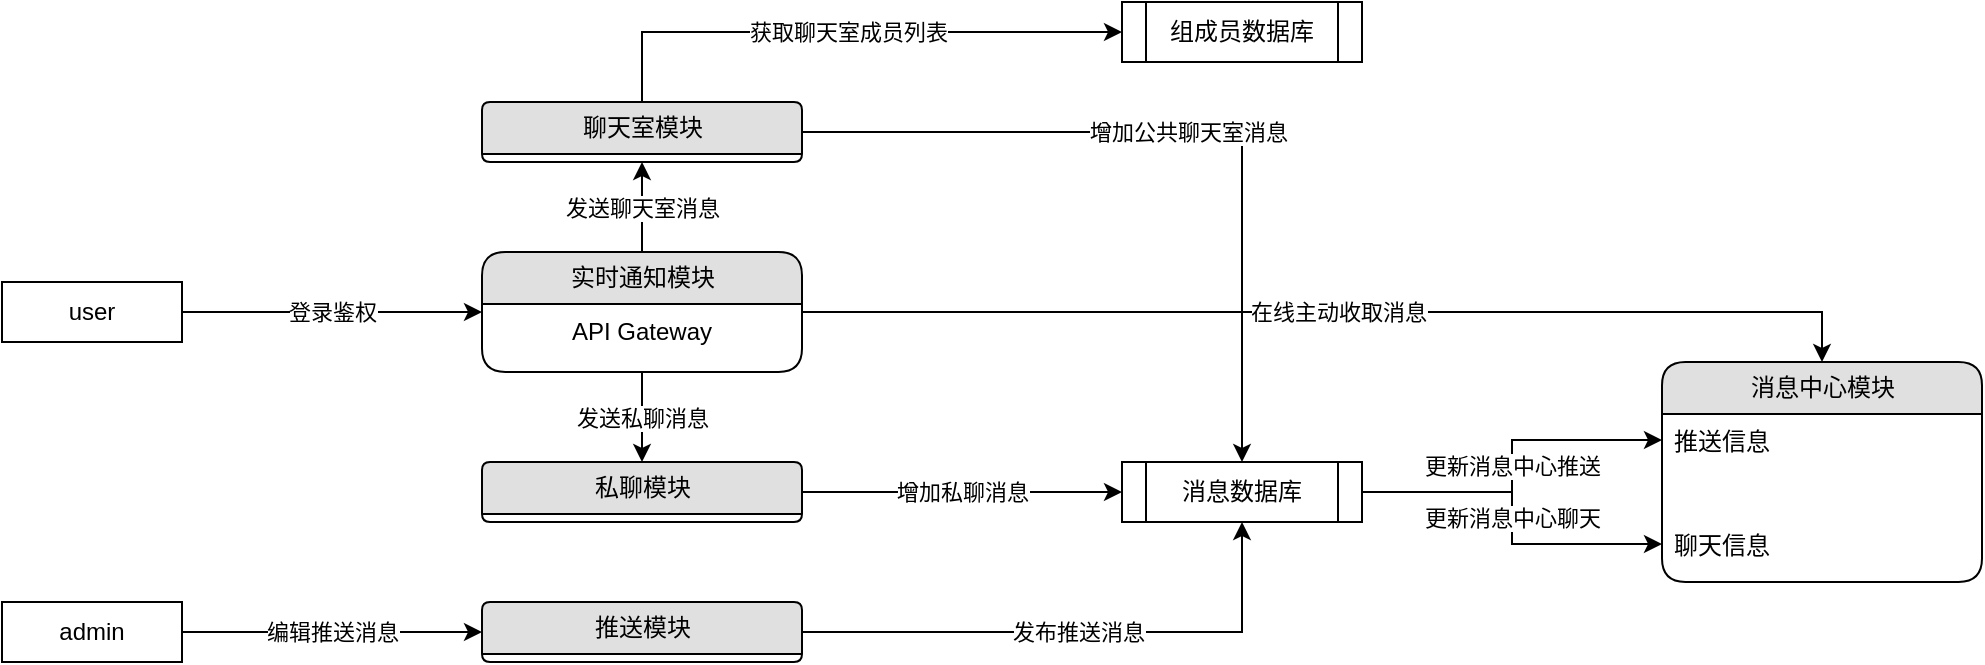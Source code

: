 <mxfile version="24.8.6">
  <diagram name="Page-1" id="b520641d-4fe3-3701-9064-5fc419738815">
    <mxGraphModel dx="2822" dy="951" grid="1" gridSize="10" guides="1" tooltips="1" connect="1" arrows="1" fold="1" page="1" pageScale="1" pageWidth="1100" pageHeight="850" background="none" math="0" shadow="0">
      <root>
        <mxCell id="0" />
        <mxCell id="1" parent="0" />
        <mxCell id="21ea969265ad0168-14" value="消息中心模块" style="swimlane;html=1;fontStyle=0;childLayout=stackLayout;horizontal=1;startSize=26;fillColor=#e0e0e0;horizontalStack=0;resizeParent=1;resizeLast=0;collapsible=1;marginBottom=0;swimlaneFillColor=#ffffff;align=center;rounded=1;shadow=0;comic=0;labelBackgroundColor=none;strokeWidth=1;fontFamily=Verdana;fontSize=12" parent="1" vertex="1">
          <mxGeometry x="-215" y="410" width="160" height="110" as="geometry">
            <mxRectangle x="160" y="266" width="90" height="30" as="alternateBounds" />
          </mxGeometry>
        </mxCell>
        <mxCell id="21ea969265ad0168-15" value="推送信息&lt;div&gt;&lt;br&gt;&lt;/div&gt;" style="text;html=1;strokeColor=none;fillColor=none;spacingLeft=4;spacingRight=4;whiteSpace=wrap;overflow=hidden;rotatable=0;points=[[0,0.5],[1,0.5]];portConstraint=eastwest;" parent="21ea969265ad0168-14" vertex="1">
          <mxGeometry y="26" width="160" height="26" as="geometry" />
        </mxCell>
        <mxCell id="21ea969265ad0168-16" value="&lt;font color=&quot;#ffffff&quot;&gt;聊天信息&lt;/font&gt;" style="text;html=1;strokeColor=none;fillColor=none;spacingLeft=4;spacingRight=4;whiteSpace=wrap;overflow=hidden;rotatable=0;points=[[0,0.5],[1,0.5]];portConstraint=eastwest;" parent="21ea969265ad0168-14" vertex="1">
          <mxGeometry y="52" width="160" height="26" as="geometry" />
        </mxCell>
        <mxCell id="w3c_cY4_Ui-g_4uH-KHs-50" value="聊天信息" style="text;html=1;strokeColor=none;fillColor=none;spacingLeft=4;spacingRight=4;whiteSpace=wrap;overflow=hidden;rotatable=0;points=[[0,0.5],[1,0.5]];portConstraint=eastwest;" vertex="1" parent="21ea969265ad0168-14">
          <mxGeometry y="78" width="160" height="26" as="geometry" />
        </mxCell>
        <mxCell id="w3c_cY4_Ui-g_4uH-KHs-51" value="增加私聊消息" style="edgeStyle=orthogonalEdgeStyle;rounded=0;orthogonalLoop=1;jettySize=auto;html=1;exitX=1;exitY=0.5;exitDx=0;exitDy=0;entryX=0;entryY=0.5;entryDx=0;entryDy=0;" edge="1" parent="1" source="21ea969265ad0168-18" target="w3c_cY4_Ui-g_4uH-KHs-27">
          <mxGeometry relative="1" as="geometry" />
        </mxCell>
        <mxCell id="21ea969265ad0168-18" value="私聊模块" style="swimlane;html=1;fontStyle=0;childLayout=stackLayout;horizontal=1;startSize=26;fillColor=#e0e0e0;horizontalStack=0;resizeParent=1;resizeLast=0;collapsible=1;marginBottom=0;swimlaneFillColor=#ffffff;align=center;rounded=1;shadow=0;comic=0;labelBackgroundColor=none;strokeWidth=1;fontFamily=Verdana;fontSize=12" parent="1" vertex="1">
          <mxGeometry x="-805" y="460" width="160" height="30" as="geometry" />
        </mxCell>
        <mxCell id="w3c_cY4_Ui-g_4uH-KHs-12" value="在线主动收取消息" style="edgeStyle=orthogonalEdgeStyle;rounded=0;orthogonalLoop=1;jettySize=auto;html=1;entryX=0.5;entryY=0;entryDx=0;entryDy=0;" edge="1" parent="1" source="21ea969265ad0168-22" target="21ea969265ad0168-14">
          <mxGeometry relative="1" as="geometry" />
        </mxCell>
        <mxCell id="w3c_cY4_Ui-g_4uH-KHs-53" value="发送私聊消息" style="edgeStyle=orthogonalEdgeStyle;rounded=0;orthogonalLoop=1;jettySize=auto;html=1;entryX=0.5;entryY=0;entryDx=0;entryDy=0;" edge="1" parent="1" source="21ea969265ad0168-22" target="21ea969265ad0168-18">
          <mxGeometry relative="1" as="geometry" />
        </mxCell>
        <mxCell id="w3c_cY4_Ui-g_4uH-KHs-54" value="发送聊天室消息" style="edgeStyle=orthogonalEdgeStyle;rounded=0;orthogonalLoop=1;jettySize=auto;html=1;entryX=0.5;entryY=1;entryDx=0;entryDy=0;" edge="1" parent="1" source="21ea969265ad0168-22" target="21ea969265ad0168-26">
          <mxGeometry relative="1" as="geometry" />
        </mxCell>
        <mxCell id="21ea969265ad0168-22" value="实时通知模块" style="swimlane;html=1;fontStyle=0;childLayout=stackLayout;horizontal=1;startSize=26;fillColor=#e0e0e0;horizontalStack=0;resizeParent=1;resizeLast=0;collapsible=1;marginBottom=0;swimlaneFillColor=#ffffff;align=center;rounded=1;shadow=0;comic=0;labelBackgroundColor=none;strokeWidth=1;fontFamily=Verdana;fontSize=12" parent="1" vertex="1">
          <mxGeometry x="-805" y="355" width="160" height="60" as="geometry">
            <mxRectangle x="560" y="266" width="90" height="30" as="alternateBounds" />
          </mxGeometry>
        </mxCell>
        <mxCell id="21ea969265ad0168-23" value="API Gateway" style="text;html=1;strokeColor=none;fillColor=none;spacingLeft=4;spacingRight=4;whiteSpace=wrap;overflow=hidden;rotatable=0;points=[[0,0.5],[1,0.5]];portConstraint=eastwest;align=center;" parent="21ea969265ad0168-22" vertex="1">
          <mxGeometry y="26" width="160" height="34" as="geometry" />
        </mxCell>
        <mxCell id="w3c_cY4_Ui-g_4uH-KHs-52" value="增加公共聊天室消息" style="edgeStyle=orthogonalEdgeStyle;rounded=0;orthogonalLoop=1;jettySize=auto;html=1;exitX=1;exitY=0.5;exitDx=0;exitDy=0;entryX=0.5;entryY=0;entryDx=0;entryDy=0;" edge="1" parent="1" source="21ea969265ad0168-26" target="w3c_cY4_Ui-g_4uH-KHs-27">
          <mxGeometry relative="1" as="geometry" />
        </mxCell>
        <mxCell id="21ea969265ad0168-26" value="聊天室模块" style="swimlane;html=1;fontStyle=0;childLayout=stackLayout;horizontal=1;startSize=26;fillColor=#e0e0e0;horizontalStack=0;resizeParent=1;resizeLast=0;collapsible=1;marginBottom=0;swimlaneFillColor=#ffffff;align=center;rounded=1;shadow=0;comic=0;labelBackgroundColor=none;strokeWidth=1;fontFamily=Verdana;fontSize=12" parent="1" vertex="1">
          <mxGeometry x="-805" y="280" width="160" height="30" as="geometry" />
        </mxCell>
        <mxCell id="w3c_cY4_Ui-g_4uH-KHs-41" value="编辑推送消息" style="edgeStyle=orthogonalEdgeStyle;rounded=0;orthogonalLoop=1;jettySize=auto;html=1;exitX=1;exitY=0.5;exitDx=0;exitDy=0;entryX=0;entryY=0.5;entryDx=0;entryDy=0;" edge="1" parent="1" source="w3c_cY4_Ui-g_4uH-KHs-1" target="w3c_cY4_Ui-g_4uH-KHs-39">
          <mxGeometry relative="1" as="geometry" />
        </mxCell>
        <mxCell id="w3c_cY4_Ui-g_4uH-KHs-1" value="admin" style="rounded=0;whiteSpace=wrap;html=1;" vertex="1" parent="1">
          <mxGeometry x="-1045" y="530" width="90" height="30" as="geometry" />
        </mxCell>
        <mxCell id="w3c_cY4_Ui-g_4uH-KHs-7" value="登录鉴权" style="edgeStyle=orthogonalEdgeStyle;rounded=0;orthogonalLoop=1;jettySize=auto;html=1;exitX=1;exitY=0.5;exitDx=0;exitDy=0;entryX=0;entryY=0.5;entryDx=0;entryDy=0;" edge="1" parent="1" source="w3c_cY4_Ui-g_4uH-KHs-2" target="21ea969265ad0168-22">
          <mxGeometry relative="1" as="geometry" />
        </mxCell>
        <mxCell id="w3c_cY4_Ui-g_4uH-KHs-2" value="user" style="rounded=0;whiteSpace=wrap;html=1;" vertex="1" parent="1">
          <mxGeometry x="-1045" y="370" width="90" height="30" as="geometry" />
        </mxCell>
        <mxCell id="w3c_cY4_Ui-g_4uH-KHs-46" value="更新消息中心推送" style="edgeStyle=orthogonalEdgeStyle;rounded=0;orthogonalLoop=1;jettySize=auto;html=1;exitX=1;exitY=0.5;exitDx=0;exitDy=0;entryX=0;entryY=0.5;entryDx=0;entryDy=0;" edge="1" parent="1" source="w3c_cY4_Ui-g_4uH-KHs-27" target="21ea969265ad0168-15">
          <mxGeometry relative="1" as="geometry" />
        </mxCell>
        <mxCell id="w3c_cY4_Ui-g_4uH-KHs-47" value="更新消息中心聊天" style="edgeStyle=orthogonalEdgeStyle;rounded=0;orthogonalLoop=1;jettySize=auto;html=1;exitX=1;exitY=0.5;exitDx=0;exitDy=0;entryX=0;entryY=0.5;entryDx=0;entryDy=0;" edge="1" parent="1" source="w3c_cY4_Ui-g_4uH-KHs-27" target="w3c_cY4_Ui-g_4uH-KHs-50">
          <mxGeometry relative="1" as="geometry" />
        </mxCell>
        <mxCell id="w3c_cY4_Ui-g_4uH-KHs-27" value="消息数据库" style="shape=process;whiteSpace=wrap;html=1;backgroundOutline=1;" vertex="1" parent="1">
          <mxGeometry x="-485" y="460" width="120" height="30" as="geometry" />
        </mxCell>
        <mxCell id="w3c_cY4_Ui-g_4uH-KHs-37" value="获取聊天室成员列表" style="edgeStyle=orthogonalEdgeStyle;rounded=0;orthogonalLoop=1;jettySize=auto;html=1;exitX=0.5;exitY=0;exitDx=0;exitDy=0;entryX=0;entryY=0.5;entryDx=0;entryDy=0;" edge="1" parent="1" source="21ea969265ad0168-26" target="w3c_cY4_Ui-g_4uH-KHs-30">
          <mxGeometry relative="1" as="geometry" />
        </mxCell>
        <mxCell id="w3c_cY4_Ui-g_4uH-KHs-30" value="组成员数据库" style="shape=process;whiteSpace=wrap;html=1;backgroundOutline=1;" vertex="1" parent="1">
          <mxGeometry x="-485" y="230" width="120" height="30" as="geometry" />
        </mxCell>
        <mxCell id="w3c_cY4_Ui-g_4uH-KHs-42" value="发布推送消息" style="edgeStyle=orthogonalEdgeStyle;rounded=0;orthogonalLoop=1;jettySize=auto;html=1;entryX=0.5;entryY=1;entryDx=0;entryDy=0;" edge="1" parent="1" source="w3c_cY4_Ui-g_4uH-KHs-39" target="w3c_cY4_Ui-g_4uH-KHs-27">
          <mxGeometry relative="1" as="geometry" />
        </mxCell>
        <mxCell id="w3c_cY4_Ui-g_4uH-KHs-39" value="推送模块" style="swimlane;html=1;fontStyle=0;childLayout=stackLayout;horizontal=1;startSize=26;fillColor=#e0e0e0;horizontalStack=0;resizeParent=1;resizeLast=0;collapsible=1;marginBottom=0;swimlaneFillColor=#ffffff;align=center;rounded=1;shadow=0;comic=0;labelBackgroundColor=none;strokeWidth=1;fontFamily=Verdana;fontSize=12" vertex="1" parent="1">
          <mxGeometry x="-805" y="530" width="160" height="30" as="geometry" />
        </mxCell>
      </root>
    </mxGraphModel>
  </diagram>
</mxfile>
